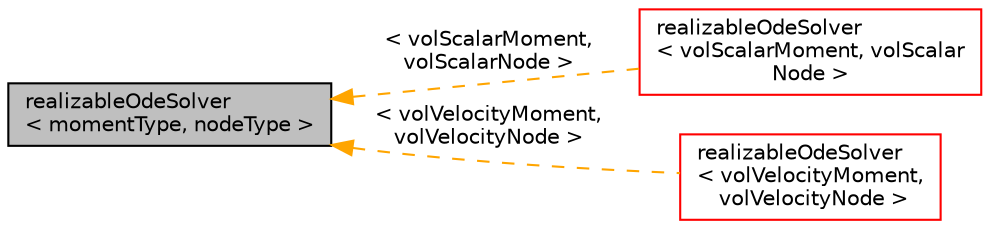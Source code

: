 digraph "realizableOdeSolver&lt; momentType, nodeType &gt;"
{
  bgcolor="transparent";
  edge [fontname="Helvetica",fontsize="10",labelfontname="Helvetica",labelfontsize="10"];
  node [fontname="Helvetica",fontsize="10",shape=record];
  rankdir="LR";
  Node0 [label="realizableOdeSolver\l\< momentType, nodeType \>",height=0.2,width=0.4,color="black", fillcolor="grey75", style="filled", fontcolor="black"];
  Node0 -> Node1 [dir="back",color="orange",fontsize="10",style="dashed",label=" \< volScalarMoment,\l volScalarNode \>" ,fontname="Helvetica"];
  Node1 [label="realizableOdeSolver\l\< volScalarMoment, volScalar\lNode \>",height=0.2,width=0.4,color="red",URL="$a02256.html"];
  Node0 -> Node4 [dir="back",color="orange",fontsize="10",style="dashed",label=" \< volVelocityMoment,\l volVelocityNode \>" ,fontname="Helvetica"];
  Node4 [label="realizableOdeSolver\l\< volVelocityMoment,\l volVelocityNode \>",height=0.2,width=0.4,color="red",URL="$a02256.html"];
}
